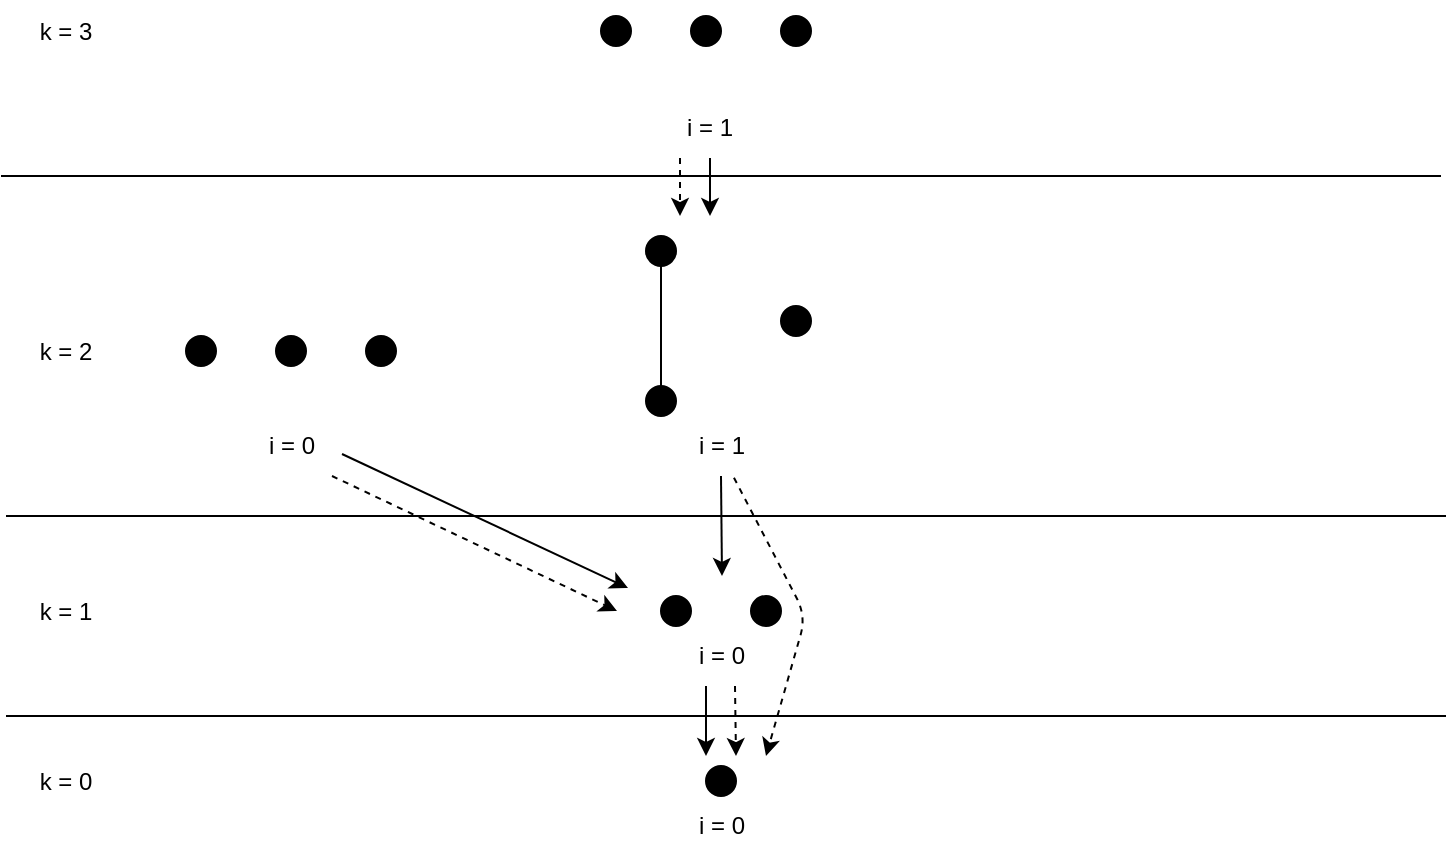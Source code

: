 <mxfile>
    <diagram id="IKs-HJXDsRrYgf6DWsiw" name="Page-1">
        <mxGraphModel dx="198" dy="138" grid="1" gridSize="10" guides="1" tooltips="1" connect="1" arrows="1" fold="1" page="1" pageScale="1" pageWidth="850" pageHeight="1100" math="0" shadow="0">
            <root>
                <mxCell id="0"/>
                <mxCell id="1" parent="0"/>
                <mxCell id="7" value="" style="ellipse;whiteSpace=wrap;html=1;aspect=fixed;fillStyle=auto;strokeColor=#000000;fillColor=#000000;" parent="1" vertex="1">
                    <mxGeometry x="430" y="1025" width="15" height="15" as="geometry"/>
                </mxCell>
                <mxCell id="8" value="i = 0" style="text;html=1;align=center;verticalAlign=middle;whiteSpace=wrap;rounded=0;strokeColor=none;" parent="1" vertex="1">
                    <mxGeometry x="407.5" y="1040" width="60" height="30" as="geometry"/>
                </mxCell>
                <mxCell id="10" value="" style="ellipse;whiteSpace=wrap;html=1;aspect=fixed;strokeColor=#000000;fillStyle=auto;fillColor=#000000;" parent="1" vertex="1">
                    <mxGeometry x="407.5" y="940" width="15" height="15" as="geometry"/>
                </mxCell>
                <mxCell id="11" value="i = 0" style="text;html=1;align=center;verticalAlign=middle;whiteSpace=wrap;rounded=0;strokeColor=none;" parent="1" vertex="1">
                    <mxGeometry x="407.5" y="955" width="60" height="30" as="geometry"/>
                </mxCell>
                <mxCell id="12" value="" style="ellipse;whiteSpace=wrap;html=1;aspect=fixed;strokeColor=#000000;fillStyle=auto;fillColor=#000000;" parent="1" vertex="1">
                    <mxGeometry x="452.5" y="940" width="15" height="15" as="geometry"/>
                </mxCell>
                <mxCell id="14" value="" style="endArrow=none;html=1;strokeColor=#000000;" parent="1" edge="1">
                    <mxGeometry width="50" height="50" relative="1" as="geometry">
                        <mxPoint x="80" y="900" as="sourcePoint"/>
                        <mxPoint x="800" y="900" as="targetPoint"/>
                    </mxGeometry>
                </mxCell>
                <mxCell id="15" value="k = 0" style="text;html=1;align=center;verticalAlign=middle;whiteSpace=wrap;rounded=0;strokeColor=none;" parent="1" vertex="1">
                    <mxGeometry x="80" y="1017.5" width="60" height="30" as="geometry"/>
                </mxCell>
                <mxCell id="16" value="k = 1" style="text;html=1;align=center;verticalAlign=middle;whiteSpace=wrap;rounded=0;strokeColor=none;" parent="1" vertex="1">
                    <mxGeometry x="80" y="932.5" width="60" height="30" as="geometry"/>
                </mxCell>
                <mxCell id="18" value="" style="endArrow=none;html=1;strokeColor=#000000;" parent="1" edge="1">
                    <mxGeometry width="50" height="50" relative="1" as="geometry">
                        <mxPoint x="80" y="1000" as="sourcePoint"/>
                        <mxPoint x="800" y="1000" as="targetPoint"/>
                    </mxGeometry>
                </mxCell>
                <mxCell id="23" value="" style="ellipse;whiteSpace=wrap;html=1;aspect=fixed;strokeColor=#000000;fillStyle=auto;fillColor=#000000;" parent="1" vertex="1">
                    <mxGeometry x="170" y="810" width="15" height="15" as="geometry"/>
                </mxCell>
                <mxCell id="24" value="i = 0" style="text;html=1;align=center;verticalAlign=middle;whiteSpace=wrap;rounded=0;strokeColor=none;" parent="1" vertex="1">
                    <mxGeometry x="192.5" y="850" width="60" height="30" as="geometry"/>
                </mxCell>
                <mxCell id="25" value="" style="ellipse;whiteSpace=wrap;html=1;aspect=fixed;strokeColor=#000000;fillStyle=auto;fillColor=#000000;" parent="1" vertex="1">
                    <mxGeometry x="260" y="810" width="15" height="15" as="geometry"/>
                </mxCell>
                <mxCell id="26" value="" style="ellipse;whiteSpace=wrap;html=1;aspect=fixed;strokeColor=#000000;fillStyle=auto;fillColor=#000000;" parent="1" vertex="1">
                    <mxGeometry x="400" y="835" width="15" height="15" as="geometry"/>
                </mxCell>
                <mxCell id="27" value="i = 1" style="text;html=1;align=center;verticalAlign=middle;whiteSpace=wrap;rounded=0;strokeColor=none;" parent="1" vertex="1">
                    <mxGeometry x="407.5" y="850" width="60" height="30" as="geometry"/>
                </mxCell>
                <mxCell id="28" value="" style="ellipse;whiteSpace=wrap;html=1;aspect=fixed;strokeColor=#000000;fillStyle=auto;fillColor=#000000;" parent="1" vertex="1">
                    <mxGeometry x="467.5" y="795" width="15" height="15" as="geometry"/>
                </mxCell>
                <mxCell id="32" value="" style="ellipse;whiteSpace=wrap;html=1;aspect=fixed;strokeColor=#000000;fillStyle=auto;fillColor=#000000;" parent="1" vertex="1">
                    <mxGeometry x="215" y="810" width="15" height="15" as="geometry"/>
                </mxCell>
                <mxCell id="33" value="" style="ellipse;whiteSpace=wrap;html=1;aspect=fixed;strokeColor=#000000;fillStyle=auto;fillColor=#000000;" parent="1" vertex="1">
                    <mxGeometry x="400" y="760" width="15" height="15" as="geometry"/>
                </mxCell>
                <mxCell id="34" value="" style="endArrow=none;html=1;entryX=0.5;entryY=1;entryDx=0;entryDy=0;exitX=0.5;exitY=0;exitDx=0;exitDy=0;strokeColor=#000000;" parent="1" source="26" target="33" edge="1">
                    <mxGeometry width="50" height="50" relative="1" as="geometry">
                        <mxPoint x="402.5" y="920" as="sourcePoint"/>
                        <mxPoint x="452.5" y="870" as="targetPoint"/>
                    </mxGeometry>
                </mxCell>
                <mxCell id="40" value="" style="endArrow=none;html=1;strokeColor=#000000;" parent="1" edge="1">
                    <mxGeometry width="50" height="50" relative="1" as="geometry">
                        <mxPoint x="77.5" y="730" as="sourcePoint"/>
                        <mxPoint x="797.5" y="730" as="targetPoint"/>
                    </mxGeometry>
                </mxCell>
                <mxCell id="41" value="k = 2" style="text;html=1;align=center;verticalAlign=middle;whiteSpace=wrap;rounded=0;strokeColor=none;" parent="1" vertex="1">
                    <mxGeometry x="80" y="802.5" width="60" height="30" as="geometry"/>
                </mxCell>
                <mxCell id="42" value="" style="ellipse;whiteSpace=wrap;html=1;aspect=fixed;strokeColor=#000000;fillColor=#000000;" parent="1" vertex="1">
                    <mxGeometry x="377.5" y="650" width="15" height="15" as="geometry"/>
                </mxCell>
                <mxCell id="43" value="i = 1" style="text;html=1;align=center;verticalAlign=middle;whiteSpace=wrap;rounded=0;strokeColor=none;" parent="1" vertex="1">
                    <mxGeometry x="402" y="691" width="60" height="30" as="geometry"/>
                </mxCell>
                <mxCell id="44" value="" style="ellipse;whiteSpace=wrap;html=1;aspect=fixed;strokeColor=#000000;fillColor=#000000;" parent="1" vertex="1">
                    <mxGeometry x="467.5" y="650" width="15" height="15" as="geometry"/>
                </mxCell>
                <mxCell id="45" value="" style="ellipse;whiteSpace=wrap;html=1;aspect=fixed;strokeColor=#000000;fillColor=#000000;" parent="1" vertex="1">
                    <mxGeometry x="422.5" y="650" width="15" height="15" as="geometry"/>
                </mxCell>
                <mxCell id="58" value="k = 3" style="text;html=1;align=center;verticalAlign=middle;whiteSpace=wrap;rounded=0;strokeColor=none;" parent="1" vertex="1">
                    <mxGeometry x="80" y="642.5" width="60" height="30" as="geometry"/>
                </mxCell>
                <mxCell id="63" value="" style="endArrow=classic;html=1;exitX=0.5;exitY=1;exitDx=0;exitDy=0;" parent="1" edge="1" source="43">
                    <mxGeometry width="50" height="50" relative="1" as="geometry">
                        <mxPoint x="362" y="716" as="sourcePoint"/>
                        <mxPoint x="432" y="750" as="targetPoint"/>
                    </mxGeometry>
                </mxCell>
                <mxCell id="66" value="" style="endArrow=classic;html=1;exitX=0.5;exitY=1;exitDx=0;exitDy=0;" parent="1" source="27" edge="1">
                    <mxGeometry width="50" height="50" relative="1" as="geometry">
                        <mxPoint x="437.5" y="925" as="sourcePoint"/>
                        <mxPoint x="438" y="930" as="targetPoint"/>
                    </mxGeometry>
                </mxCell>
                <mxCell id="68" value="" style="endArrow=classic;html=1;exitX=0.375;exitY=1;exitDx=0;exitDy=0;exitPerimeter=0;" parent="1" source="11" edge="1">
                    <mxGeometry width="50" height="50" relative="1" as="geometry">
                        <mxPoint x="360" y="980" as="sourcePoint"/>
                        <mxPoint x="430" y="1020" as="targetPoint"/>
                    </mxGeometry>
                </mxCell>
                <mxCell id="69" value="" style="endArrow=classic;html=1;dashed=1;exitX=0.75;exitY=1;exitDx=0;exitDy=0;" parent="1" edge="1">
                    <mxGeometry width="50" height="50" relative="1" as="geometry">
                        <mxPoint x="444.5" y="985" as="sourcePoint"/>
                        <mxPoint x="445" y="1020" as="targetPoint"/>
                    </mxGeometry>
                </mxCell>
                <mxCell id="70" value="" style="endArrow=classic;html=1;dashed=1;exitX=0.608;exitY=1.029;exitDx=0;exitDy=0;exitPerimeter=0;" parent="1" source="27" edge="1">
                    <mxGeometry width="50" height="50" relative="1" as="geometry">
                        <mxPoint x="223.75" y="890" as="sourcePoint"/>
                        <mxPoint x="460" y="1020" as="targetPoint"/>
                        <Array as="points">
                            <mxPoint x="480" y="950"/>
                        </Array>
                    </mxGeometry>
                </mxCell>
                <mxCell id="74" value="" style="endArrow=classic;html=1;dashed=1;exitX=0.25;exitY=1;exitDx=0;exitDy=0;" parent="1" edge="1" source="43">
                    <mxGeometry width="50" height="50" relative="1" as="geometry">
                        <mxPoint x="310" y="700" as="sourcePoint"/>
                        <mxPoint x="417" y="750" as="targetPoint"/>
                    </mxGeometry>
                </mxCell>
                <mxCell id="3_0DPra0TCn6SdxwEZf6-81" value="" style="endArrow=classic;html=1;exitX=0;exitY=0.75;exitDx=0;exitDy=0;" parent="1" edge="1">
                    <mxGeometry width="50" height="50" relative="1" as="geometry">
                        <mxPoint x="248" y="869" as="sourcePoint"/>
                        <mxPoint x="391" y="936" as="targetPoint"/>
                    </mxGeometry>
                </mxCell>
                <mxCell id="3_0DPra0TCn6SdxwEZf6-82" value="" style="endArrow=classic;html=1;dashed=1;exitX=0;exitY=0.75;exitDx=0;exitDy=0;" parent="1" edge="1">
                    <mxGeometry width="50" height="50" relative="1" as="geometry">
                        <mxPoint x="243.0" y="880" as="sourcePoint"/>
                        <mxPoint x="385.5" y="947.5" as="targetPoint"/>
                    </mxGeometry>
                </mxCell>
            </root>
        </mxGraphModel>
    </diagram>
</mxfile>